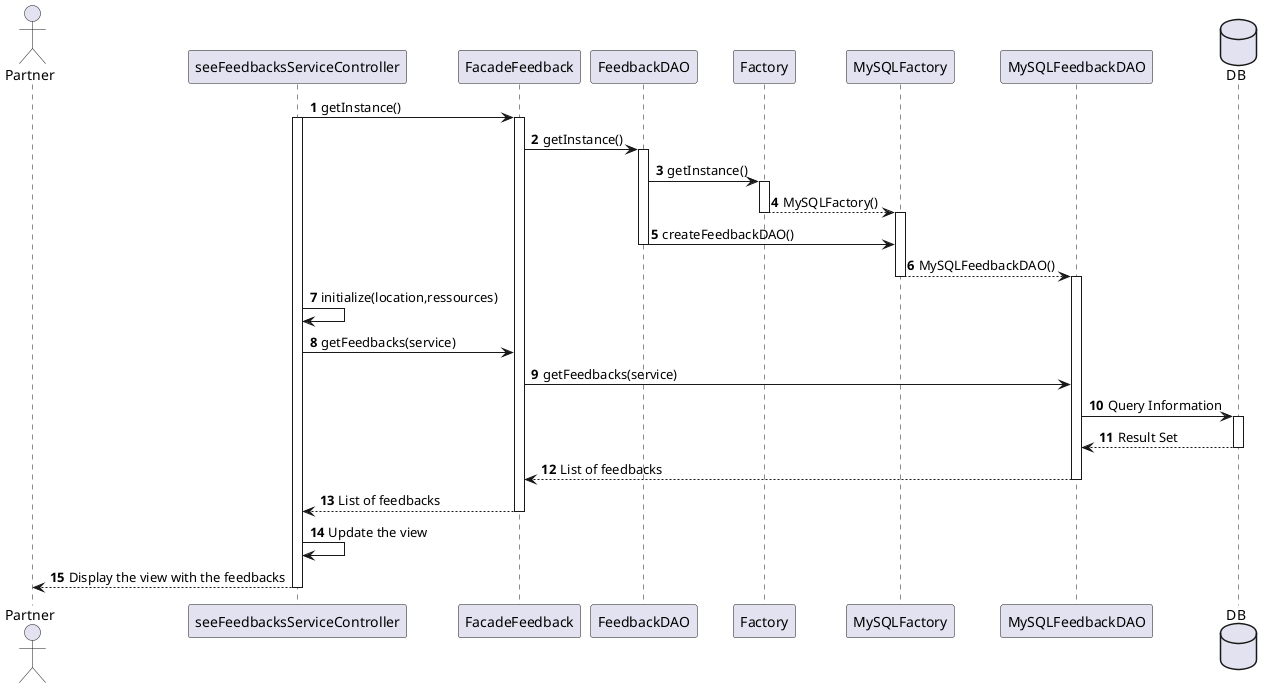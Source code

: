 @startuml
autonumber
actor Partner
seeFeedbacksServiceController -> FacadeFeedback : getInstance()
activate seeFeedbacksServiceController
activate FacadeFeedback
FacadeFeedback -> FeedbackDAO : getInstance()
activate FeedbackDAO
FeedbackDAO -> Factory : getInstance()
activate Factory
Factory --> MySQLFactory : MySQLFactory()
deactivate Factory
activate MySQLFactory
FeedbackDAO -> MySQLFactory : createFeedbackDAO()
deactivate FeedbackDAO
MySQLFactory --> MySQLFeedbackDAO : MySQLFeedbackDAO()
deactivate MySQLFactory
activate MySQLFeedbackDAO
deactivate MySQLFeedbackDAO
seeFeedbacksServiceController -> seeFeedbacksServiceController : initialize(location,ressources)
seeFeedbacksServiceController -> FacadeFeedback : getFeedbacks(service)
FacadeFeedback -> MySQLFeedbackDAO : getFeedbacks(service)
database DB
MySQLFeedbackDAO -> DB : Query Information
activate DB
DB --> MySQLFeedbackDAO : Result Set
deactivate DB
MySQLFeedbackDAO --> FacadeFeedback : List of feedbacks
deactivate MySQLFeedbackDAO
FacadeFeedback --> seeFeedbacksServiceController : List of feedbacks
deactivate FacadeFeedback
seeFeedbacksServiceController -> seeFeedbacksServiceController : Update the view
seeFeedbacksServiceController --> Partner : Display the view with the feedbacks
deactivate seeFeedbacksServiceController
@enduml